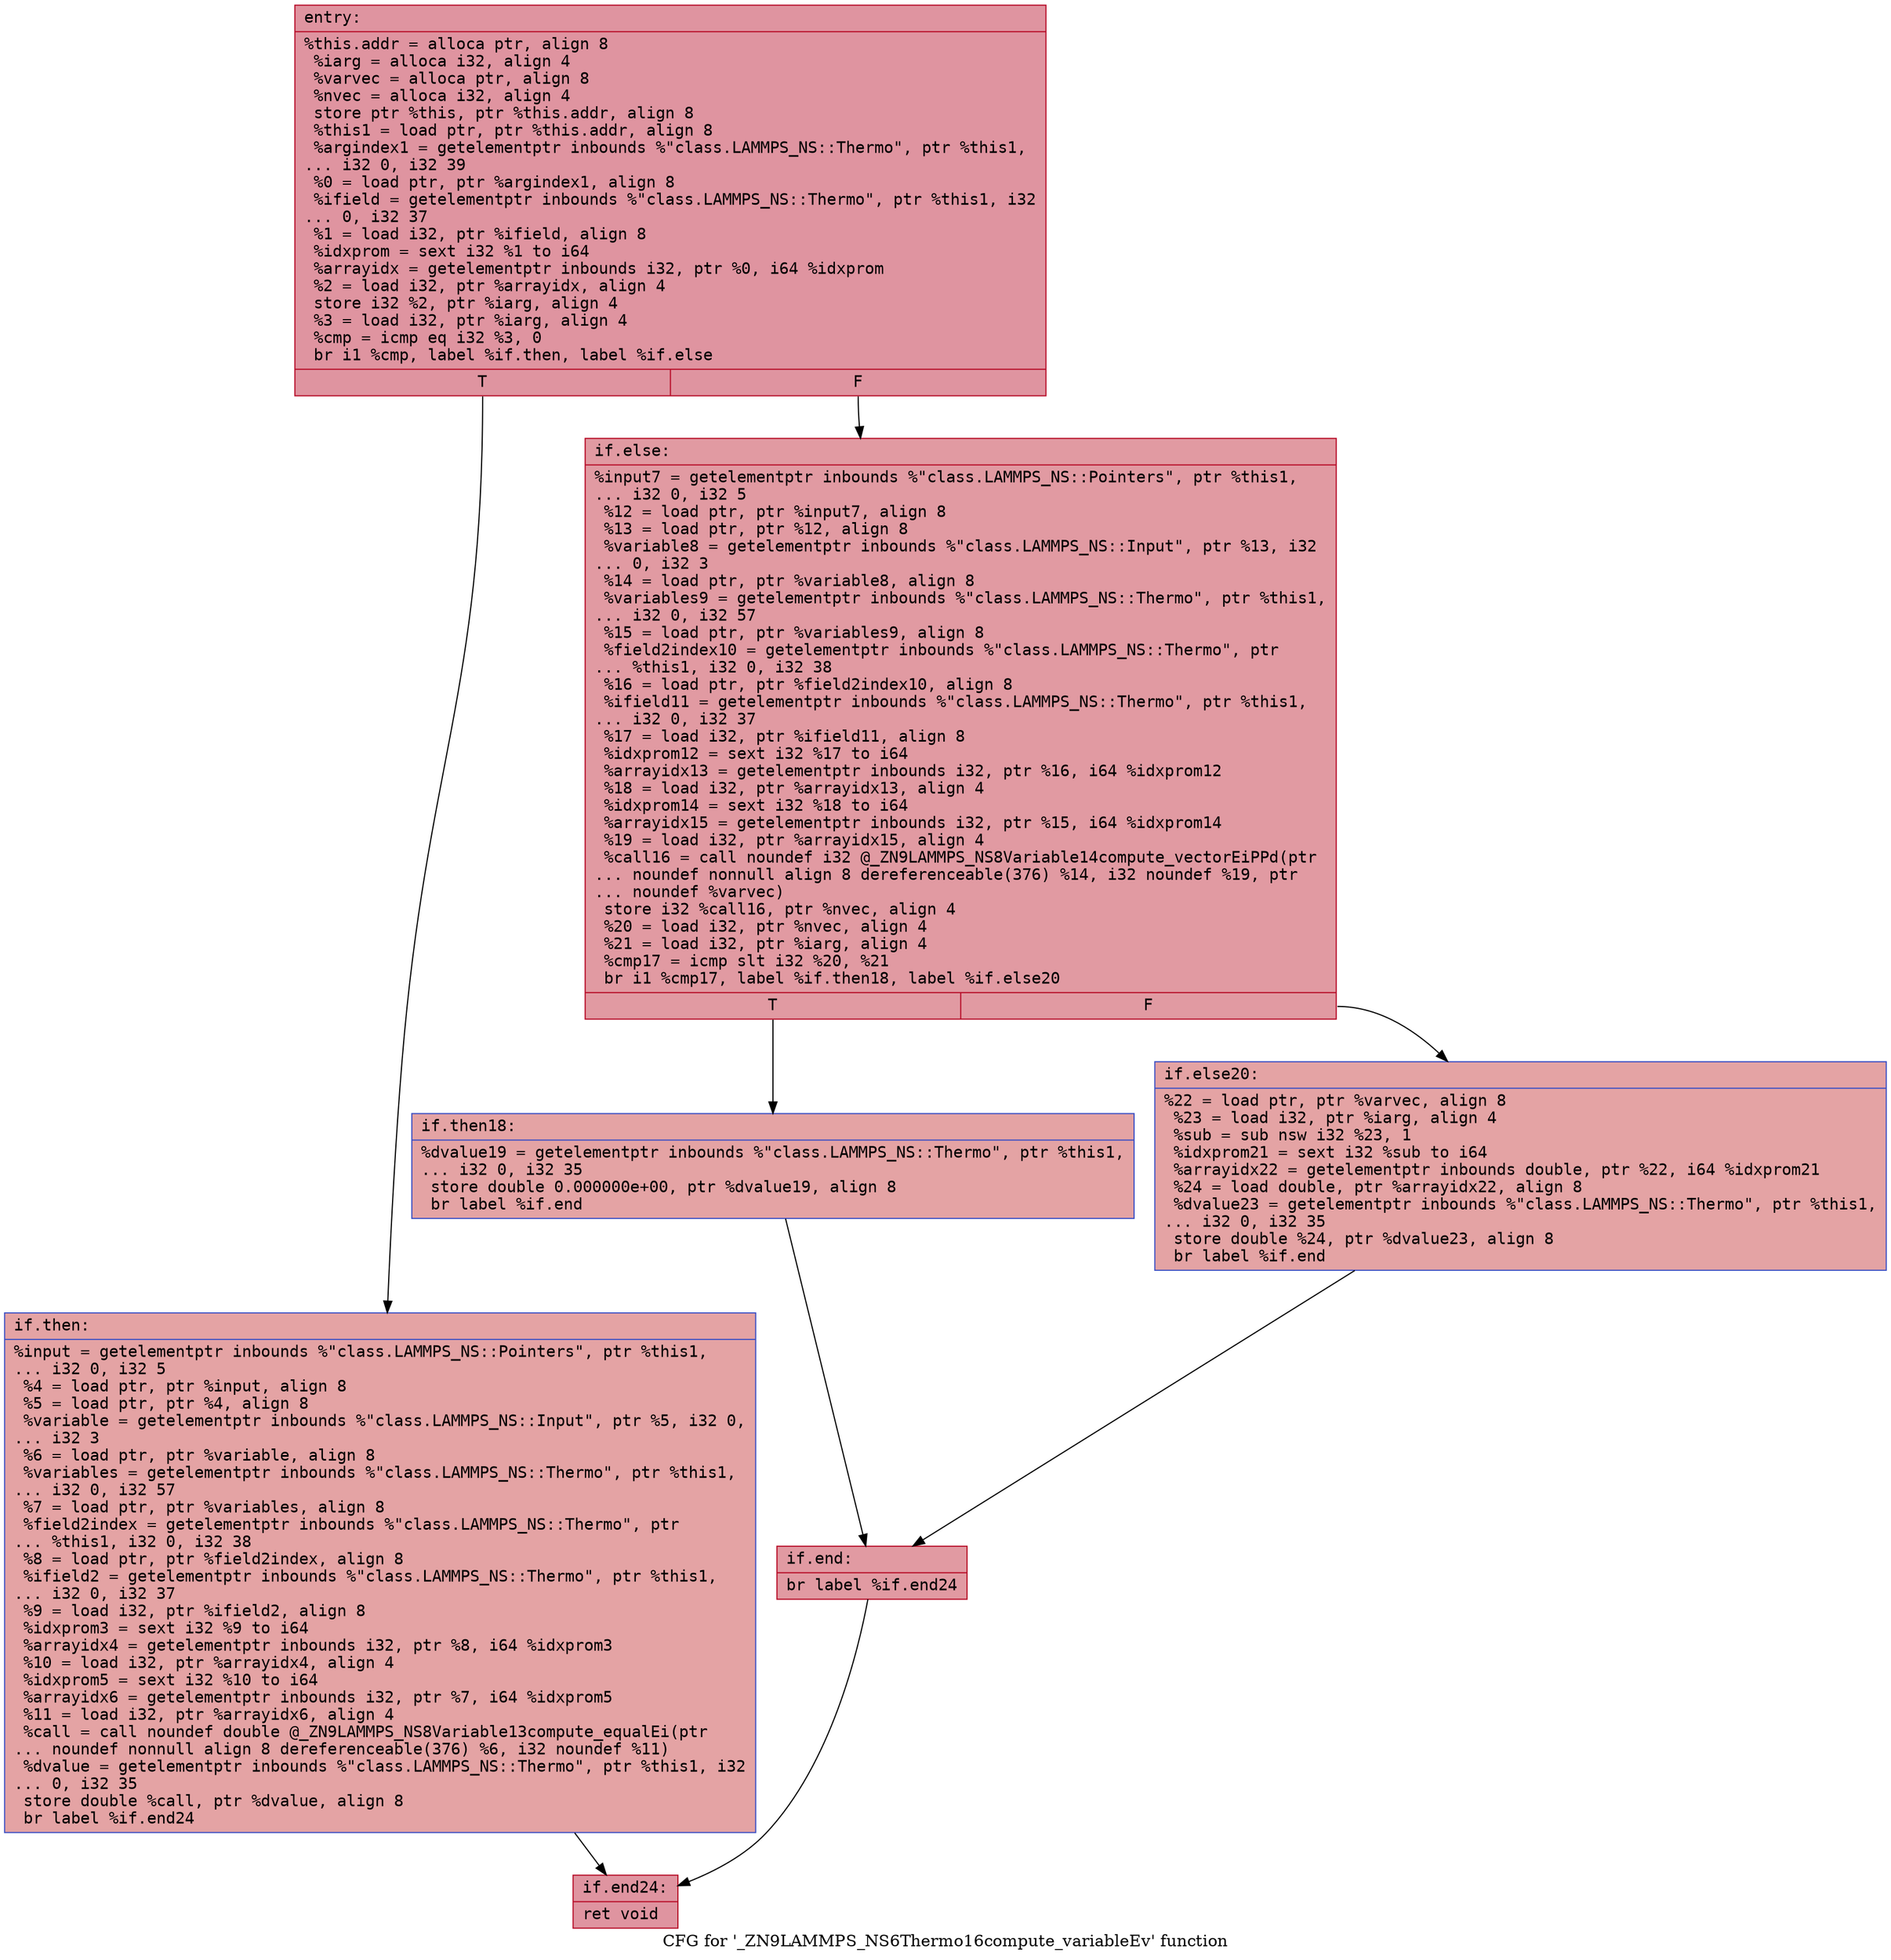 digraph "CFG for '_ZN9LAMMPS_NS6Thermo16compute_variableEv' function" {
	label="CFG for '_ZN9LAMMPS_NS6Thermo16compute_variableEv' function";

	Node0x55bd4053a060 [shape=record,color="#b70d28ff", style=filled, fillcolor="#b70d2870" fontname="Courier",label="{entry:\l|  %this.addr = alloca ptr, align 8\l  %iarg = alloca i32, align 4\l  %varvec = alloca ptr, align 8\l  %nvec = alloca i32, align 4\l  store ptr %this, ptr %this.addr, align 8\l  %this1 = load ptr, ptr %this.addr, align 8\l  %argindex1 = getelementptr inbounds %\"class.LAMMPS_NS::Thermo\", ptr %this1,\l... i32 0, i32 39\l  %0 = load ptr, ptr %argindex1, align 8\l  %ifield = getelementptr inbounds %\"class.LAMMPS_NS::Thermo\", ptr %this1, i32\l... 0, i32 37\l  %1 = load i32, ptr %ifield, align 8\l  %idxprom = sext i32 %1 to i64\l  %arrayidx = getelementptr inbounds i32, ptr %0, i64 %idxprom\l  %2 = load i32, ptr %arrayidx, align 4\l  store i32 %2, ptr %iarg, align 4\l  %3 = load i32, ptr %iarg, align 4\l  %cmp = icmp eq i32 %3, 0\l  br i1 %cmp, label %if.then, label %if.else\l|{<s0>T|<s1>F}}"];
	Node0x55bd4053a060:s0 -> Node0x55bd4053aa60[tooltip="entry -> if.then\nProbability 37.50%" ];
	Node0x55bd4053a060:s1 -> Node0x55bd4053ac70[tooltip="entry -> if.else\nProbability 62.50%" ];
	Node0x55bd4053aa60 [shape=record,color="#3d50c3ff", style=filled, fillcolor="#c32e3170" fontname="Courier",label="{if.then:\l|  %input = getelementptr inbounds %\"class.LAMMPS_NS::Pointers\", ptr %this1,\l... i32 0, i32 5\l  %4 = load ptr, ptr %input, align 8\l  %5 = load ptr, ptr %4, align 8\l  %variable = getelementptr inbounds %\"class.LAMMPS_NS::Input\", ptr %5, i32 0,\l... i32 3\l  %6 = load ptr, ptr %variable, align 8\l  %variables = getelementptr inbounds %\"class.LAMMPS_NS::Thermo\", ptr %this1,\l... i32 0, i32 57\l  %7 = load ptr, ptr %variables, align 8\l  %field2index = getelementptr inbounds %\"class.LAMMPS_NS::Thermo\", ptr\l... %this1, i32 0, i32 38\l  %8 = load ptr, ptr %field2index, align 8\l  %ifield2 = getelementptr inbounds %\"class.LAMMPS_NS::Thermo\", ptr %this1,\l... i32 0, i32 37\l  %9 = load i32, ptr %ifield2, align 8\l  %idxprom3 = sext i32 %9 to i64\l  %arrayidx4 = getelementptr inbounds i32, ptr %8, i64 %idxprom3\l  %10 = load i32, ptr %arrayidx4, align 4\l  %idxprom5 = sext i32 %10 to i64\l  %arrayidx6 = getelementptr inbounds i32, ptr %7, i64 %idxprom5\l  %11 = load i32, ptr %arrayidx6, align 4\l  %call = call noundef double @_ZN9LAMMPS_NS8Variable13compute_equalEi(ptr\l... noundef nonnull align 8 dereferenceable(376) %6, i32 noundef %11)\l  %dvalue = getelementptr inbounds %\"class.LAMMPS_NS::Thermo\", ptr %this1, i32\l... 0, i32 35\l  store double %call, ptr %dvalue, align 8\l  br label %if.end24\l}"];
	Node0x55bd4053aa60 -> Node0x55bd4053ab70[tooltip="if.then -> if.end24\nProbability 100.00%" ];
	Node0x55bd4053ac70 [shape=record,color="#b70d28ff", style=filled, fillcolor="#bb1b2c70" fontname="Courier",label="{if.else:\l|  %input7 = getelementptr inbounds %\"class.LAMMPS_NS::Pointers\", ptr %this1,\l... i32 0, i32 5\l  %12 = load ptr, ptr %input7, align 8\l  %13 = load ptr, ptr %12, align 8\l  %variable8 = getelementptr inbounds %\"class.LAMMPS_NS::Input\", ptr %13, i32\l... 0, i32 3\l  %14 = load ptr, ptr %variable8, align 8\l  %variables9 = getelementptr inbounds %\"class.LAMMPS_NS::Thermo\", ptr %this1,\l... i32 0, i32 57\l  %15 = load ptr, ptr %variables9, align 8\l  %field2index10 = getelementptr inbounds %\"class.LAMMPS_NS::Thermo\", ptr\l... %this1, i32 0, i32 38\l  %16 = load ptr, ptr %field2index10, align 8\l  %ifield11 = getelementptr inbounds %\"class.LAMMPS_NS::Thermo\", ptr %this1,\l... i32 0, i32 37\l  %17 = load i32, ptr %ifield11, align 8\l  %idxprom12 = sext i32 %17 to i64\l  %arrayidx13 = getelementptr inbounds i32, ptr %16, i64 %idxprom12\l  %18 = load i32, ptr %arrayidx13, align 4\l  %idxprom14 = sext i32 %18 to i64\l  %arrayidx15 = getelementptr inbounds i32, ptr %15, i64 %idxprom14\l  %19 = load i32, ptr %arrayidx15, align 4\l  %call16 = call noundef i32 @_ZN9LAMMPS_NS8Variable14compute_vectorEiPPd(ptr\l... noundef nonnull align 8 dereferenceable(376) %14, i32 noundef %19, ptr\l... noundef %varvec)\l  store i32 %call16, ptr %nvec, align 4\l  %20 = load i32, ptr %nvec, align 4\l  %21 = load i32, ptr %iarg, align 4\l  %cmp17 = icmp slt i32 %20, %21\l  br i1 %cmp17, label %if.then18, label %if.else20\l|{<s0>T|<s1>F}}"];
	Node0x55bd4053ac70:s0 -> Node0x55bd4053ddd0[tooltip="if.else -> if.then18\nProbability 50.00%" ];
	Node0x55bd4053ac70:s1 -> Node0x55bd4053de20[tooltip="if.else -> if.else20\nProbability 50.00%" ];
	Node0x55bd4053ddd0 [shape=record,color="#3d50c3ff", style=filled, fillcolor="#c32e3170" fontname="Courier",label="{if.then18:\l|  %dvalue19 = getelementptr inbounds %\"class.LAMMPS_NS::Thermo\", ptr %this1,\l... i32 0, i32 35\l  store double 0.000000e+00, ptr %dvalue19, align 8\l  br label %if.end\l}"];
	Node0x55bd4053ddd0 -> Node0x55bd4053e0e0[tooltip="if.then18 -> if.end\nProbability 100.00%" ];
	Node0x55bd4053de20 [shape=record,color="#3d50c3ff", style=filled, fillcolor="#c32e3170" fontname="Courier",label="{if.else20:\l|  %22 = load ptr, ptr %varvec, align 8\l  %23 = load i32, ptr %iarg, align 4\l  %sub = sub nsw i32 %23, 1\l  %idxprom21 = sext i32 %sub to i64\l  %arrayidx22 = getelementptr inbounds double, ptr %22, i64 %idxprom21\l  %24 = load double, ptr %arrayidx22, align 8\l  %dvalue23 = getelementptr inbounds %\"class.LAMMPS_NS::Thermo\", ptr %this1,\l... i32 0, i32 35\l  store double %24, ptr %dvalue23, align 8\l  br label %if.end\l}"];
	Node0x55bd4053de20 -> Node0x55bd4053e0e0[tooltip="if.else20 -> if.end\nProbability 100.00%" ];
	Node0x55bd4053e0e0 [shape=record,color="#b70d28ff", style=filled, fillcolor="#bb1b2c70" fontname="Courier",label="{if.end:\l|  br label %if.end24\l}"];
	Node0x55bd4053e0e0 -> Node0x55bd4053ab70[tooltip="if.end -> if.end24\nProbability 100.00%" ];
	Node0x55bd4053ab70 [shape=record,color="#b70d28ff", style=filled, fillcolor="#b70d2870" fontname="Courier",label="{if.end24:\l|  ret void\l}"];
}
